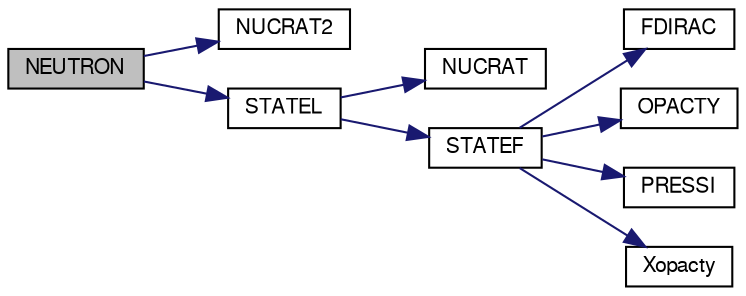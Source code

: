 digraph G
{
  edge [fontname="FreeSans",fontsize="10",labelfontname="FreeSans",labelfontsize="10"];
  node [fontname="FreeSans",fontsize="10",shape=record];
  rankdir=LR;
  Node1 [label="NEUTRON",height=0.2,width=0.4,color="black", fillcolor="grey75", style="filled" fontcolor="black"];
  Node1 -> Node2 [color="midnightblue",fontsize="10",style="solid"];
  Node2 [label="NUCRAT2",height=0.2,width=0.4,color="black", fillcolor="white", style="filled",URL="$nucrat2_8f.html#ad6195d9d65f55622273b59b1f1e997fe"];
  Node1 -> Node3 [color="midnightblue",fontsize="10",style="solid"];
  Node3 [label="STATEL",height=0.2,width=0.4,color="black", fillcolor="white", style="filled",URL="$statel_8f.html#a77da1cfaae78dd64f83361c6d1f2d56f"];
  Node3 -> Node4 [color="midnightblue",fontsize="10",style="solid"];
  Node4 [label="NUCRAT",height=0.2,width=0.4,color="black", fillcolor="white", style="filled",URL="$nucrat_8f.html#a98080f8c775d473d25fea4a1ccdd865a"];
  Node3 -> Node5 [color="midnightblue",fontsize="10",style="solid"];
  Node5 [label="STATEF",height=0.2,width=0.4,color="black", fillcolor="white", style="filled",URL="$statef_8f.html#aef9263ee691a24244d7b4043ef5c32e8"];
  Node5 -> Node6 [color="midnightblue",fontsize="10",style="solid"];
  Node6 [label="FDIRAC",height=0.2,width=0.4,color="black", fillcolor="white", style="filled",URL="$fdirac_8f.html#ae20e2567f58c2c2a56db2a0e267f3ac2"];
  Node5 -> Node7 [color="midnightblue",fontsize="10",style="solid"];
  Node7 [label="OPACTY",height=0.2,width=0.4,color="black", fillcolor="white", style="filled",URL="$opacty_8f.html#ae436041cf48ebdd3463f8ba6247e8cd2"];
  Node5 -> Node8 [color="midnightblue",fontsize="10",style="solid"];
  Node8 [label="PRESSI",height=0.2,width=0.4,color="black", fillcolor="white", style="filled",URL="$pressi_8f.html#a881d56bd249d693d3f6fd21027e86dd1"];
  Node5 -> Node9 [color="midnightblue",fontsize="10",style="solid"];
  Node9 [label="Xopacty",height=0.2,width=0.4,color="black", fillcolor="white", style="filled",URL="$xopac_8f.html#a69c1c4895f63c9ca1c9f2940c2d374fa"];
}

